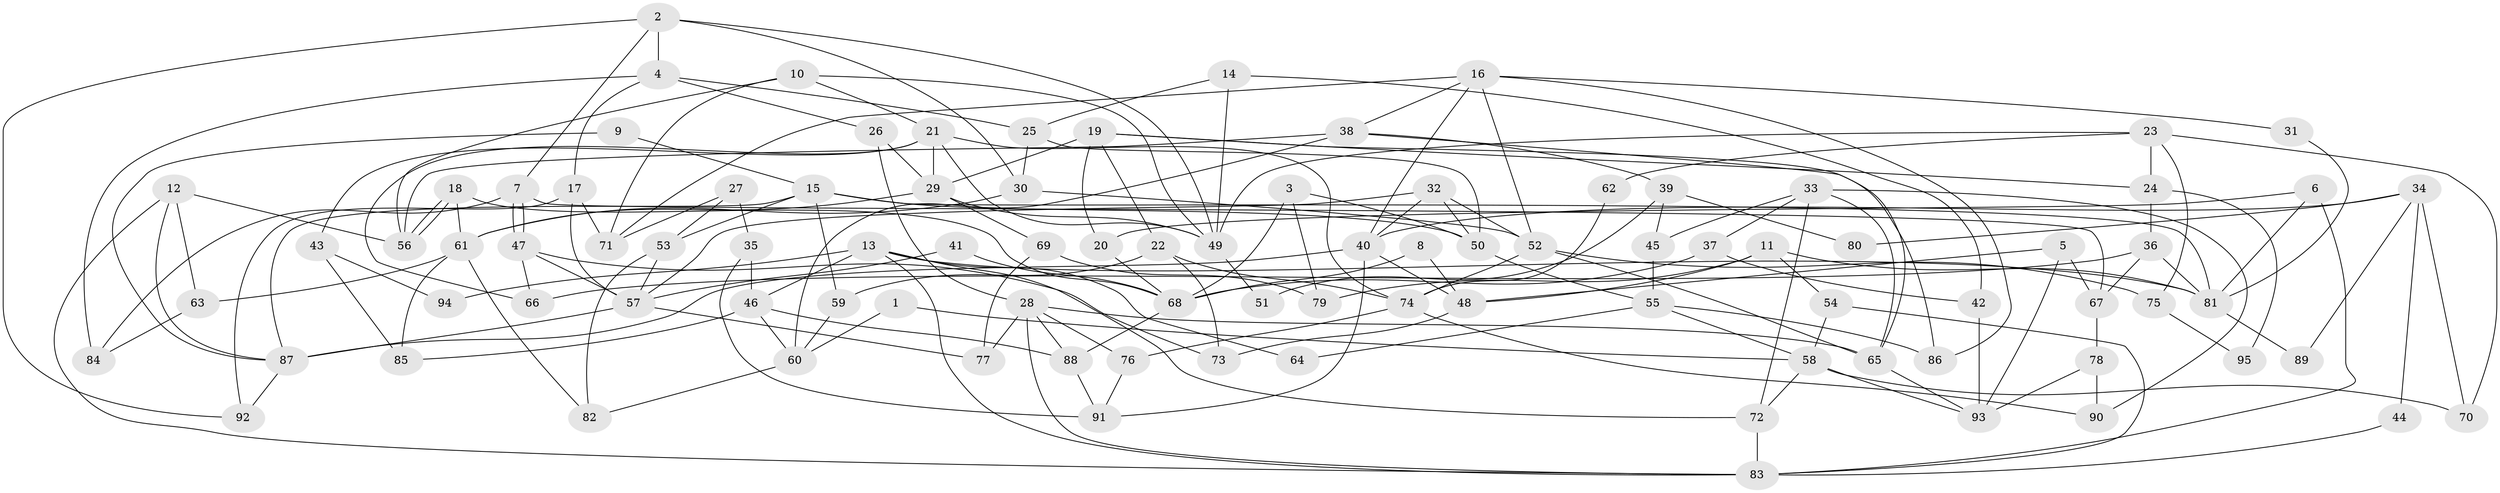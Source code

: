 // coarse degree distribution, {9: 0.05263157894736842, 10: 0.05263157894736842, 3: 0.17543859649122806, 8: 0.10526315789473684, 2: 0.14035087719298245, 4: 0.19298245614035087, 5: 0.08771929824561403, 6: 0.08771929824561403, 7: 0.10526315789473684}
// Generated by graph-tools (version 1.1) at 2025/18/03/04/25 18:18:56]
// undirected, 95 vertices, 190 edges
graph export_dot {
graph [start="1"]
  node [color=gray90,style=filled];
  1;
  2;
  3;
  4;
  5;
  6;
  7;
  8;
  9;
  10;
  11;
  12;
  13;
  14;
  15;
  16;
  17;
  18;
  19;
  20;
  21;
  22;
  23;
  24;
  25;
  26;
  27;
  28;
  29;
  30;
  31;
  32;
  33;
  34;
  35;
  36;
  37;
  38;
  39;
  40;
  41;
  42;
  43;
  44;
  45;
  46;
  47;
  48;
  49;
  50;
  51;
  52;
  53;
  54;
  55;
  56;
  57;
  58;
  59;
  60;
  61;
  62;
  63;
  64;
  65;
  66;
  67;
  68;
  69;
  70;
  71;
  72;
  73;
  74;
  75;
  76;
  77;
  78;
  79;
  80;
  81;
  82;
  83;
  84;
  85;
  86;
  87;
  88;
  89;
  90;
  91;
  92;
  93;
  94;
  95;
  1 -- 60;
  1 -- 58;
  2 -- 30;
  2 -- 7;
  2 -- 4;
  2 -- 49;
  2 -- 92;
  3 -- 50;
  3 -- 68;
  3 -- 79;
  4 -- 25;
  4 -- 17;
  4 -- 26;
  4 -- 84;
  5 -- 93;
  5 -- 67;
  5 -- 48;
  6 -- 81;
  6 -- 20;
  6 -- 83;
  7 -- 67;
  7 -- 47;
  7 -- 47;
  7 -- 84;
  8 -- 48;
  8 -- 68;
  9 -- 15;
  9 -- 87;
  10 -- 49;
  10 -- 56;
  10 -- 21;
  10 -- 71;
  11 -- 48;
  11 -- 79;
  11 -- 54;
  11 -- 81;
  12 -- 87;
  12 -- 83;
  12 -- 56;
  12 -- 63;
  13 -- 83;
  13 -- 81;
  13 -- 46;
  13 -- 64;
  13 -- 72;
  13 -- 94;
  14 -- 25;
  14 -- 49;
  14 -- 42;
  15 -- 59;
  15 -- 53;
  15 -- 50;
  15 -- 81;
  15 -- 87;
  16 -- 40;
  16 -- 71;
  16 -- 31;
  16 -- 38;
  16 -- 52;
  16 -- 86;
  17 -- 57;
  17 -- 71;
  17 -- 92;
  18 -- 56;
  18 -- 56;
  18 -- 61;
  18 -- 68;
  19 -- 22;
  19 -- 29;
  19 -- 20;
  19 -- 24;
  19 -- 86;
  20 -- 68;
  21 -- 49;
  21 -- 29;
  21 -- 43;
  21 -- 66;
  21 -- 74;
  22 -- 73;
  22 -- 74;
  22 -- 59;
  23 -- 49;
  23 -- 24;
  23 -- 62;
  23 -- 70;
  23 -- 75;
  24 -- 36;
  24 -- 95;
  25 -- 30;
  25 -- 50;
  26 -- 28;
  26 -- 29;
  27 -- 53;
  27 -- 71;
  27 -- 35;
  28 -- 83;
  28 -- 88;
  28 -- 65;
  28 -- 76;
  28 -- 77;
  29 -- 49;
  29 -- 61;
  29 -- 69;
  30 -- 52;
  30 -- 61;
  31 -- 81;
  32 -- 50;
  32 -- 52;
  32 -- 40;
  32 -- 57;
  33 -- 72;
  33 -- 65;
  33 -- 37;
  33 -- 45;
  33 -- 90;
  34 -- 70;
  34 -- 40;
  34 -- 44;
  34 -- 80;
  34 -- 89;
  35 -- 91;
  35 -- 46;
  36 -- 66;
  36 -- 81;
  36 -- 67;
  37 -- 68;
  37 -- 42;
  38 -- 56;
  38 -- 39;
  38 -- 60;
  38 -- 65;
  39 -- 45;
  39 -- 51;
  39 -- 80;
  40 -- 87;
  40 -- 48;
  40 -- 91;
  41 -- 57;
  41 -- 68;
  42 -- 93;
  43 -- 85;
  43 -- 94;
  44 -- 83;
  45 -- 55;
  46 -- 60;
  46 -- 85;
  46 -- 88;
  47 -- 57;
  47 -- 66;
  47 -- 73;
  48 -- 73;
  49 -- 51;
  50 -- 55;
  52 -- 65;
  52 -- 74;
  52 -- 75;
  53 -- 57;
  53 -- 82;
  54 -- 58;
  54 -- 83;
  55 -- 86;
  55 -- 58;
  55 -- 64;
  57 -- 87;
  57 -- 77;
  58 -- 72;
  58 -- 93;
  58 -- 70;
  59 -- 60;
  60 -- 82;
  61 -- 63;
  61 -- 82;
  61 -- 85;
  62 -- 74;
  63 -- 84;
  65 -- 93;
  67 -- 78;
  68 -- 88;
  69 -- 77;
  69 -- 79;
  72 -- 83;
  74 -- 76;
  74 -- 90;
  75 -- 95;
  76 -- 91;
  78 -- 90;
  78 -- 93;
  81 -- 89;
  87 -- 92;
  88 -- 91;
}
